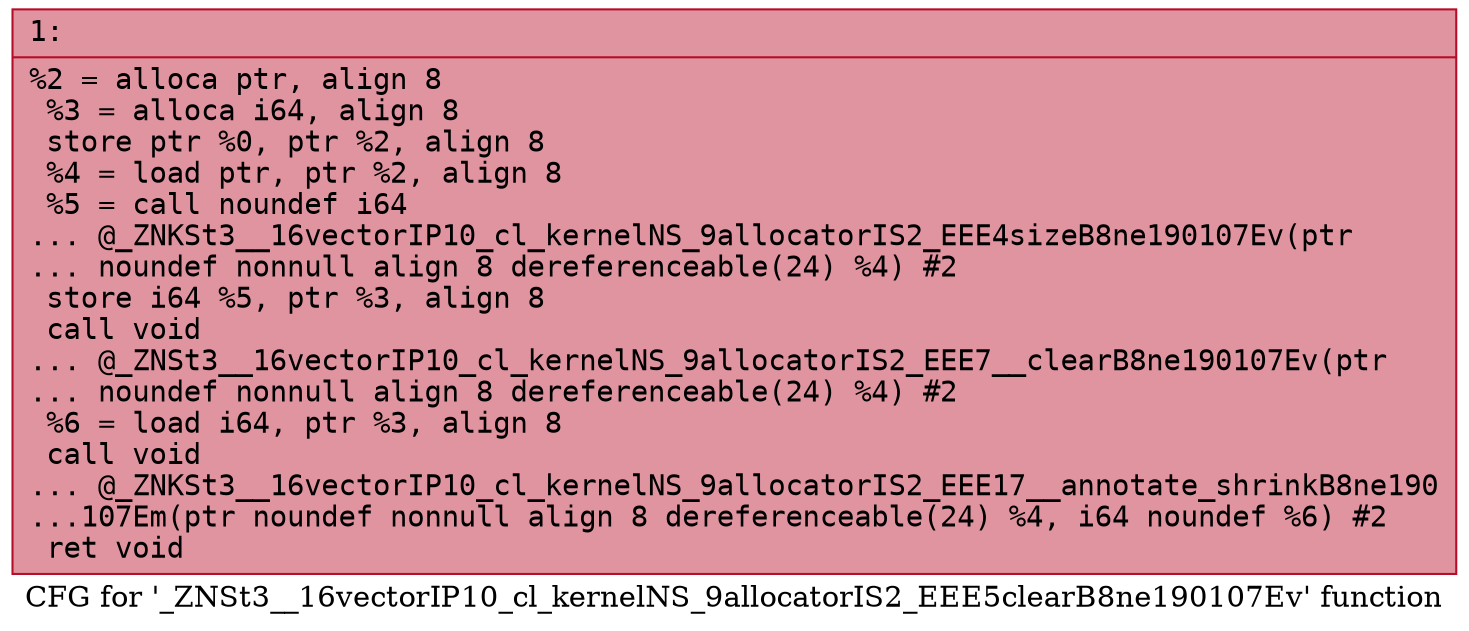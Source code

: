 digraph "CFG for '_ZNSt3__16vectorIP10_cl_kernelNS_9allocatorIS2_EEE5clearB8ne190107Ev' function" {
	label="CFG for '_ZNSt3__16vectorIP10_cl_kernelNS_9allocatorIS2_EEE5clearB8ne190107Ev' function";

	Node0x6000005ce260 [shape=record,color="#b70d28ff", style=filled, fillcolor="#b70d2870" fontname="Courier",label="{1:\l|  %2 = alloca ptr, align 8\l  %3 = alloca i64, align 8\l  store ptr %0, ptr %2, align 8\l  %4 = load ptr, ptr %2, align 8\l  %5 = call noundef i64\l... @_ZNKSt3__16vectorIP10_cl_kernelNS_9allocatorIS2_EEE4sizeB8ne190107Ev(ptr\l... noundef nonnull align 8 dereferenceable(24) %4) #2\l  store i64 %5, ptr %3, align 8\l  call void\l... @_ZNSt3__16vectorIP10_cl_kernelNS_9allocatorIS2_EEE7__clearB8ne190107Ev(ptr\l... noundef nonnull align 8 dereferenceable(24) %4) #2\l  %6 = load i64, ptr %3, align 8\l  call void\l... @_ZNKSt3__16vectorIP10_cl_kernelNS_9allocatorIS2_EEE17__annotate_shrinkB8ne190\l...107Em(ptr noundef nonnull align 8 dereferenceable(24) %4, i64 noundef %6) #2\l  ret void\l}"];
}
